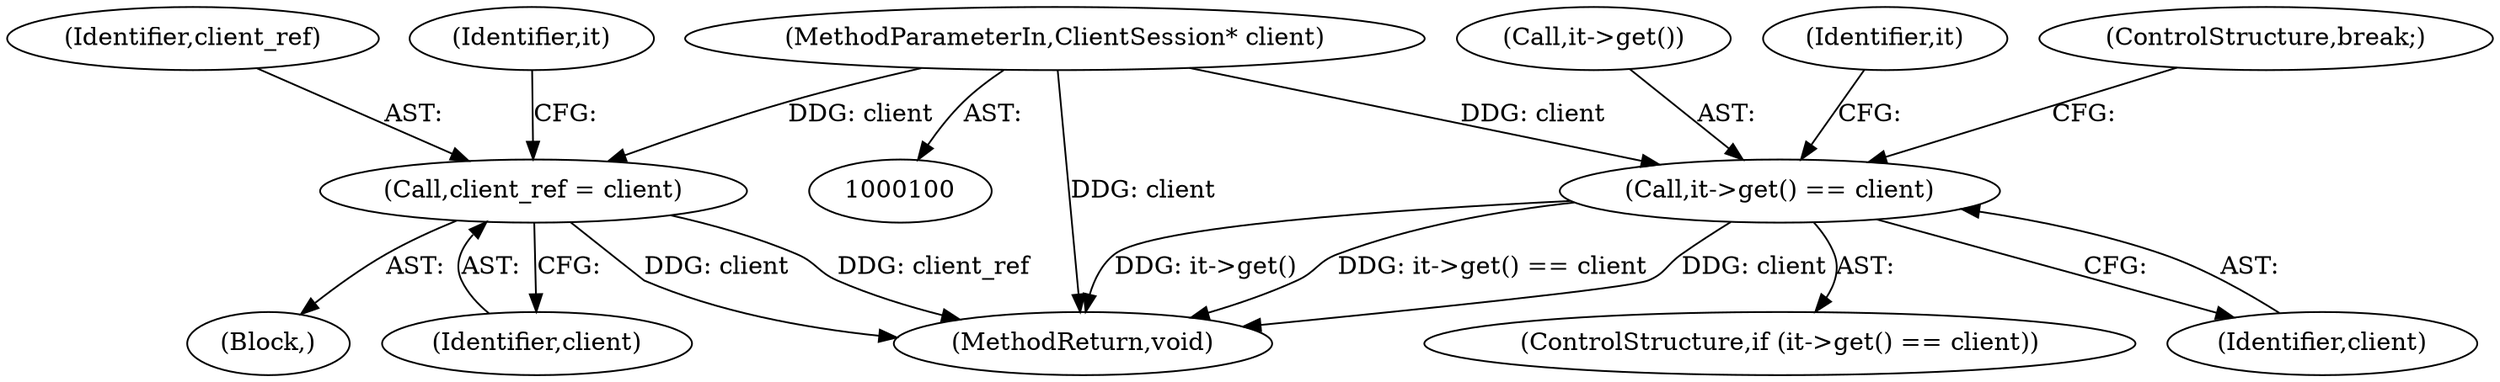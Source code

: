 digraph "1_Chrome_a46bcef82b29d30836a0f26226e3d4aca4fa9612_3@pointer" {
"1000101" [label="(MethodParameterIn,ClientSession* client)"];
"1000107" [label="(Call,client_ref = client)"];
"1000122" [label="(Call,it->get() == client)"];
"1000158" [label="(MethodReturn,void)"];
"1000122" [label="(Call,it->get() == client)"];
"1000108" [label="(Identifier,client_ref)"];
"1000102" [label="(Block,)"];
"1000113" [label="(Identifier,it)"];
"1000123" [label="(Call,it->get())"];
"1000119" [label="(Identifier,it)"];
"1000125" [label="(ControlStructure,break;)"];
"1000107" [label="(Call,client_ref = client)"];
"1000101" [label="(MethodParameterIn,ClientSession* client)"];
"1000109" [label="(Identifier,client)"];
"1000121" [label="(ControlStructure,if (it->get() == client))"];
"1000124" [label="(Identifier,client)"];
"1000101" -> "1000100"  [label="AST: "];
"1000101" -> "1000158"  [label="DDG: client"];
"1000101" -> "1000107"  [label="DDG: client"];
"1000101" -> "1000122"  [label="DDG: client"];
"1000107" -> "1000102"  [label="AST: "];
"1000107" -> "1000109"  [label="CFG: "];
"1000108" -> "1000107"  [label="AST: "];
"1000109" -> "1000107"  [label="AST: "];
"1000113" -> "1000107"  [label="CFG: "];
"1000107" -> "1000158"  [label="DDG: client_ref"];
"1000107" -> "1000158"  [label="DDG: client"];
"1000122" -> "1000121"  [label="AST: "];
"1000122" -> "1000124"  [label="CFG: "];
"1000123" -> "1000122"  [label="AST: "];
"1000124" -> "1000122"  [label="AST: "];
"1000125" -> "1000122"  [label="CFG: "];
"1000119" -> "1000122"  [label="CFG: "];
"1000122" -> "1000158"  [label="DDG: it->get()"];
"1000122" -> "1000158"  [label="DDG: it->get() == client"];
"1000122" -> "1000158"  [label="DDG: client"];
}
